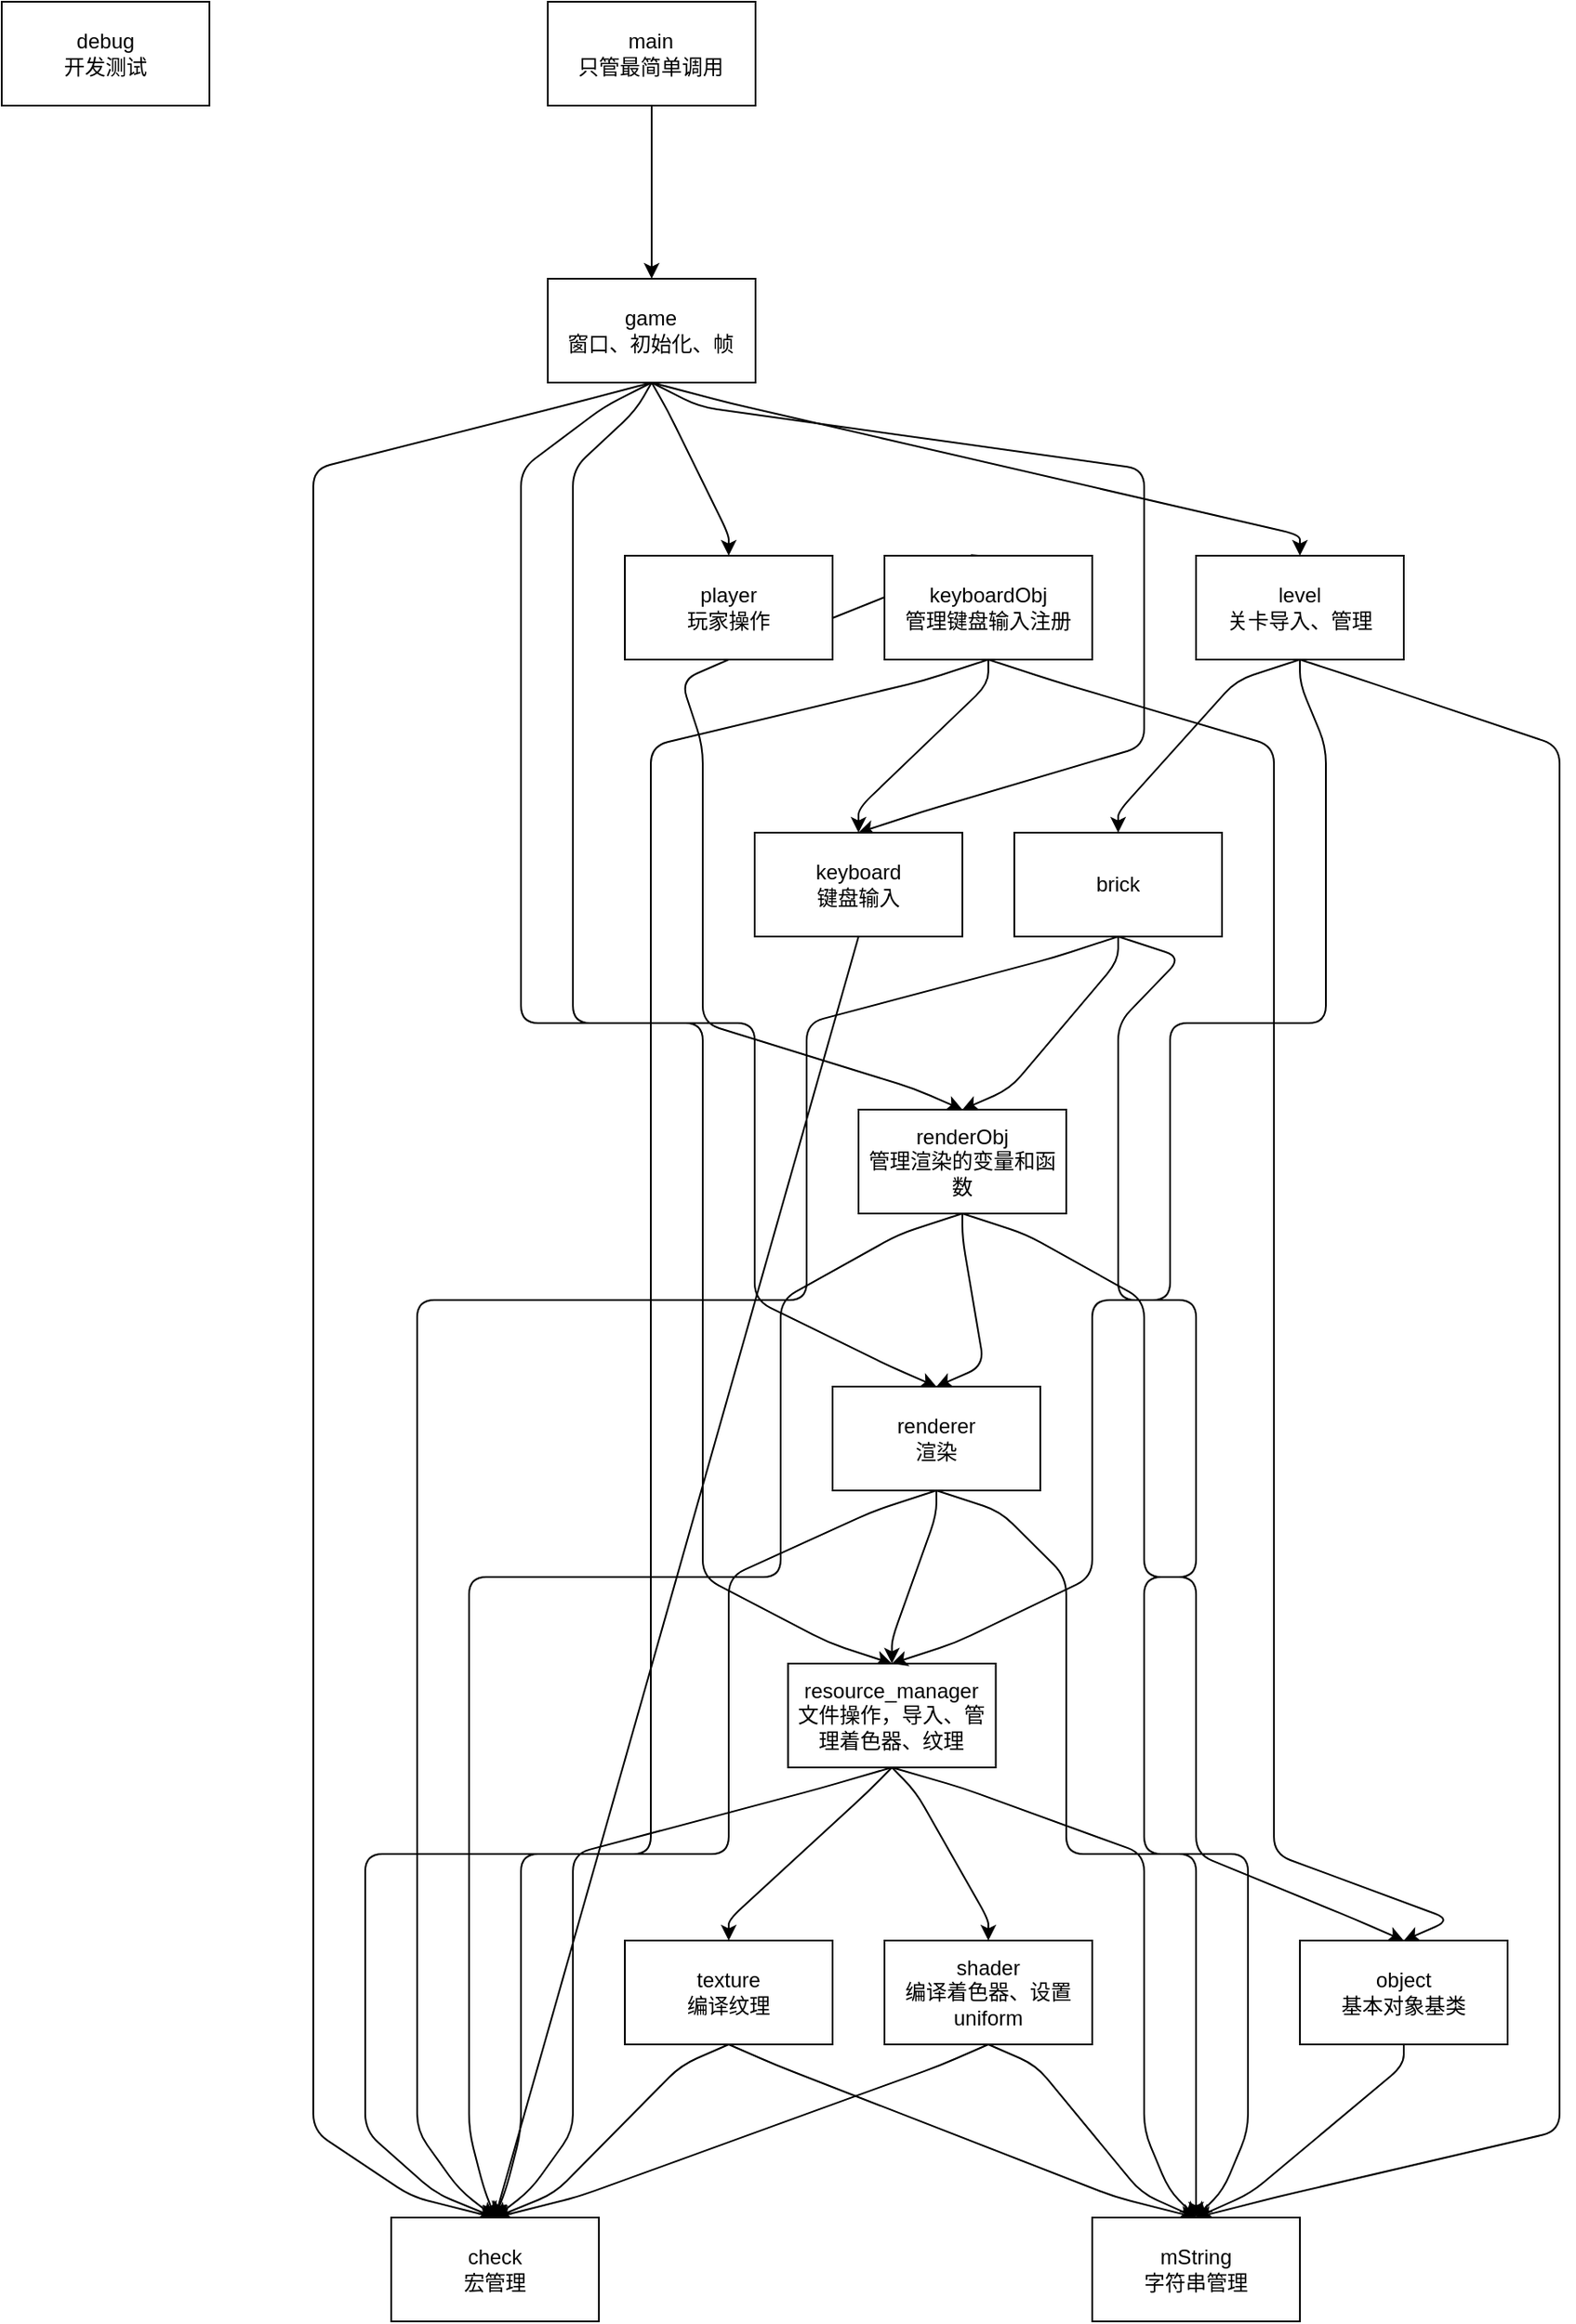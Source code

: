 <mxfile>
    <diagram id="ZIsLrHJgNXRA1_q-NFZV" name="第 1 页">
        <mxGraphModel dx="757" dy="396" grid="1" gridSize="10" guides="1" tooltips="1" connect="1" arrows="1" fold="1" page="1" pageScale="1" pageWidth="1169" pageHeight="1654" math="0" shadow="0">
            <root>
                <mxCell id="0"/>
                <mxCell id="1" parent="0"/>
                <mxCell id="4" value="" style="edgeStyle=none;html=1;noEdgeStyle=1;orthogonal=1;" parent="1" source="2" target="3" edge="1">
                    <mxGeometry relative="1" as="geometry">
                        <Array as="points">
                            <mxPoint x="375.481" y="72"/>
                            <mxPoint x="375.481" y="148"/>
                        </Array>
                    </mxGeometry>
                </mxCell>
                <mxCell id="2" value="main&lt;br&gt;只管最简单调用" style="rounded=0;whiteSpace=wrap;html=1;" parent="1" vertex="1">
                    <mxGeometry x="315.481" width="120" height="60" as="geometry"/>
                </mxCell>
                <mxCell id="11" style="edgeStyle=none;html=1;exitX=0.5;exitY=1;exitDx=0;exitDy=0;entryX=0.5;entryY=0;entryDx=0;entryDy=0;noEdgeStyle=1;orthogonal=1;" parent="1" source="3" target="10" edge="1">
                    <mxGeometry relative="1" as="geometry">
                        <Array as="points">
                            <mxPoint x="402.981" y="234"/>
                            <mxPoint x="660" y="270"/>
                            <mxPoint x="660" y="430"/>
                            <mxPoint x="531.667" y="468"/>
                        </Array>
                    </mxGeometry>
                </mxCell>
                <mxCell id="21" style="edgeStyle=none;html=1;exitX=0.5;exitY=1;exitDx=0;exitDy=0;entryX=0.5;entryY=0;entryDx=0;entryDy=0;noEdgeStyle=1;orthogonal=1;" parent="1" source="3" target="20" edge="1">
                    <mxGeometry relative="1" as="geometry">
                        <Array as="points">
                            <mxPoint x="366.314" y="236"/>
                            <mxPoint x="330" y="270"/>
                            <mxPoint x="330" y="430"/>
                            <mxPoint x="330" y="430"/>
                            <mxPoint x="330" y="590"/>
                            <mxPoint x="435" y="590"/>
                            <mxPoint x="435" y="750"/>
                            <mxPoint x="512.5" y="788"/>
                        </Array>
                    </mxGeometry>
                </mxCell>
                <mxCell id="24" style="edgeStyle=none;html=1;exitX=0.5;exitY=1;exitDx=0;exitDy=0;entryX=0.5;entryY=0;entryDx=0;entryDy=0;noEdgeStyle=1;orthogonal=1;" parent="1" source="3" target="12" edge="1">
                    <mxGeometry relative="1" as="geometry">
                        <Array as="points">
                            <mxPoint x="347.981" y="234"/>
                            <mxPoint x="300" y="270"/>
                            <mxPoint x="300" y="430"/>
                            <mxPoint x="300" y="430"/>
                            <mxPoint x="300" y="590"/>
                            <mxPoint x="405" y="590"/>
                            <mxPoint x="405" y="750"/>
                            <mxPoint x="405" y="750"/>
                            <mxPoint x="405" y="910"/>
                            <mxPoint x="477.619" y="948"/>
                        </Array>
                    </mxGeometry>
                </mxCell>
                <mxCell id="34" style="edgeStyle=none;html=1;exitX=0.5;exitY=1;exitDx=0;exitDy=0;entryX=0.5;entryY=0;entryDx=0;entryDy=0;noEdgeStyle=1;orthogonal=1;" parent="1" source="3" target="32" edge="1">
                    <mxGeometry relative="1" as="geometry">
                        <Array as="points">
                            <mxPoint x="329.648" y="232"/>
                            <mxPoint x="180" y="270"/>
                            <mxPoint x="180" y="430"/>
                            <mxPoint x="180" y="430"/>
                            <mxPoint x="180" y="590"/>
                            <mxPoint x="180" y="590"/>
                            <mxPoint x="180" y="750"/>
                            <mxPoint x="180" y="750"/>
                            <mxPoint x="180" y="910"/>
                            <mxPoint x="180" y="910"/>
                            <mxPoint x="180" y="1070"/>
                            <mxPoint x="180" y="1070"/>
                            <mxPoint x="180" y="1230"/>
                            <mxPoint x="236.875" y="1268"/>
                        </Array>
                    </mxGeometry>
                </mxCell>
                <mxCell id="40" style="edgeStyle=none;html=1;exitX=0.5;exitY=1;exitDx=0;exitDy=0;entryX=0.5;entryY=0;entryDx=0;entryDy=0;noEdgeStyle=1;orthogonal=1;" parent="1" source="3" target="28" edge="1">
                    <mxGeometry relative="1" as="geometry">
                        <Array as="points">
                            <mxPoint x="421.314" y="232"/>
                            <mxPoint x="750" y="308"/>
                        </Array>
                    </mxGeometry>
                </mxCell>
                <mxCell id="55" style="edgeStyle=none;html=1;exitX=0.5;exitY=1;exitDx=0;exitDy=0;entryX=0.5;entryY=0;entryDx=0;entryDy=0;noEdgeStyle=1;orthogonal=1;" edge="1" parent="1" source="3" target="53">
                    <mxGeometry relative="1" as="geometry">
                        <Array as="points">
                            <mxPoint x="384.648" y="236"/>
                            <mxPoint x="420" y="308"/>
                        </Array>
                    </mxGeometry>
                </mxCell>
                <mxCell id="3" value="game&lt;br&gt;窗口、初始化、帧" style="rounded=0;whiteSpace=wrap;html=1;" parent="1" vertex="1">
                    <mxGeometry x="315.481" y="160" width="120" height="60" as="geometry"/>
                </mxCell>
                <mxCell id="7" value="debug&lt;br&gt;开发测试" style="rounded=0;whiteSpace=wrap;html=1;" parent="1" vertex="1">
                    <mxGeometry width="120" height="60" as="geometry"/>
                </mxCell>
                <mxCell id="62" style="edgeStyle=none;html=1;exitX=0.5;exitY=1;exitDx=0;exitDy=0;entryX=0.5;entryY=0;entryDx=0;entryDy=0;" edge="1" parent="1" source="10" target="32">
                    <mxGeometry relative="1" as="geometry"/>
                </mxCell>
                <mxCell id="10" value="keyboard&lt;br&gt;键盘输入" style="rounded=0;whiteSpace=wrap;html=1;" parent="1" vertex="1">
                    <mxGeometry x="435" y="480" width="120" height="60" as="geometry"/>
                </mxCell>
                <mxCell id="15" style="edgeStyle=none;html=1;exitX=0.5;exitY=1;exitDx=0;exitDy=0;entryX=0.5;entryY=0;entryDx=0;entryDy=0;noEdgeStyle=1;orthogonal=1;" parent="1" source="12" target="14" edge="1">
                    <mxGeometry relative="1" as="geometry">
                        <Array as="points">
                            <mxPoint x="528.036" y="1034"/>
                            <mxPoint x="570" y="1108"/>
                        </Array>
                    </mxGeometry>
                </mxCell>
                <mxCell id="18" style="edgeStyle=none;html=1;exitX=0.5;exitY=1;exitDx=0;exitDy=0;entryX=0.5;entryY=0;entryDx=0;entryDy=0;noEdgeStyle=1;orthogonal=1;" parent="1" source="12" target="17" edge="1">
                    <mxGeometry relative="1" as="geometry">
                        <Array as="points">
                            <mxPoint x="500.536" y="1034"/>
                            <mxPoint x="420" y="1108"/>
                        </Array>
                    </mxGeometry>
                </mxCell>
                <mxCell id="41" style="edgeStyle=none;html=1;exitX=0.5;exitY=1;exitDx=0;exitDy=0;entryX=0.5;entryY=0;entryDx=0;entryDy=0;noEdgeStyle=1;orthogonal=1;" parent="1" source="12" target="32" edge="1">
                    <mxGeometry relative="1" as="geometry">
                        <Array as="points">
                            <mxPoint x="473.036" y="1032"/>
                            <mxPoint x="330" y="1070"/>
                            <mxPoint x="330" y="1230"/>
                            <mxPoint x="305.625" y="1264"/>
                        </Array>
                    </mxGeometry>
                </mxCell>
                <mxCell id="42" style="edgeStyle=none;html=1;exitX=0.5;exitY=1;exitDx=0;exitDy=0;entryX=0.5;entryY=0;entryDx=0;entryDy=0;noEdgeStyle=1;orthogonal=1;" parent="1" source="12" target="31" edge="1">
                    <mxGeometry relative="1" as="geometry">
                        <Array as="points">
                            <mxPoint x="555.536" y="1032"/>
                            <mxPoint x="660" y="1070"/>
                            <mxPoint x="660" y="1230"/>
                            <mxPoint x="674.286" y="1264"/>
                        </Array>
                    </mxGeometry>
                </mxCell>
                <mxCell id="12" value="resource_manager&lt;br&gt;文件操作，导入、管理着色器、纹理" style="rounded=0;whiteSpace=wrap;html=1;" parent="1" vertex="1">
                    <mxGeometry x="454.286" y="960" width="120" height="60" as="geometry"/>
                </mxCell>
                <mxCell id="43" style="edgeStyle=none;html=1;exitX=0.5;exitY=1;exitDx=0;exitDy=0;entryX=0.5;entryY=0;entryDx=0;entryDy=0;noEdgeStyle=1;orthogonal=1;" parent="1" source="14" target="32" edge="1">
                    <mxGeometry relative="1" as="geometry">
                        <Array as="points">
                            <mxPoint x="542.5" y="1192"/>
                            <mxPoint x="333.125" y="1268"/>
                        </Array>
                    </mxGeometry>
                </mxCell>
                <mxCell id="44" style="edgeStyle=none;html=1;exitX=0.5;exitY=1;exitDx=0;exitDy=0;entryX=0.5;entryY=0;entryDx=0;entryDy=0;noEdgeStyle=1;orthogonal=1;" parent="1" source="14" target="31" edge="1">
                    <mxGeometry relative="1" as="geometry">
                        <Array as="points">
                            <mxPoint x="597.5" y="1192"/>
                            <mxPoint x="658.571" y="1266"/>
                        </Array>
                    </mxGeometry>
                </mxCell>
                <mxCell id="14" value="shader&lt;br&gt;编译着色器、设置uniform" style="rounded=0;whiteSpace=wrap;html=1;" parent="1" vertex="1">
                    <mxGeometry x="510" y="1120" width="120" height="60" as="geometry"/>
                </mxCell>
                <mxCell id="45" style="edgeStyle=none;html=1;exitX=0.5;exitY=1;exitDx=0;exitDy=0;entryX=0.5;entryY=0;entryDx=0;entryDy=0;noEdgeStyle=1;orthogonal=1;" parent="1" source="17" target="32" edge="1">
                    <mxGeometry relative="1" as="geometry">
                        <Array as="points">
                            <mxPoint x="392.5" y="1192"/>
                            <mxPoint x="319.375" y="1266"/>
                        </Array>
                    </mxGeometry>
                </mxCell>
                <mxCell id="46" style="edgeStyle=none;html=1;exitX=0.5;exitY=1;exitDx=0;exitDy=0;entryX=0.5;entryY=0;entryDx=0;entryDy=0;noEdgeStyle=1;orthogonal=1;" parent="1" source="17" target="31" edge="1">
                    <mxGeometry relative="1" as="geometry">
                        <Array as="points">
                            <mxPoint x="447.5" y="1192"/>
                            <mxPoint x="642.857" y="1268"/>
                        </Array>
                    </mxGeometry>
                </mxCell>
                <mxCell id="17" value="texture&lt;br&gt;编译纹理" style="rounded=0;whiteSpace=wrap;html=1;" parent="1" vertex="1">
                    <mxGeometry x="360" y="1120" width="120" height="60" as="geometry"/>
                </mxCell>
                <mxCell id="37" style="edgeStyle=none;html=1;exitX=0.5;exitY=1;exitDx=0;exitDy=0;entryX=0.5;entryY=0;entryDx=0;entryDy=0;noEdgeStyle=1;orthogonal=1;" parent="1" source="19" target="31" edge="1">
                    <mxGeometry relative="1" as="geometry">
                        <Array as="points">
                            <mxPoint x="810" y="1192"/>
                            <mxPoint x="721.429" y="1266"/>
                        </Array>
                    </mxGeometry>
                </mxCell>
                <mxCell id="19" value="object&lt;br&gt;基本对象基类" style="rounded=0;whiteSpace=wrap;html=1;" parent="1" vertex="1">
                    <mxGeometry x="750" y="1120" width="120" height="60" as="geometry"/>
                </mxCell>
                <mxCell id="22" style="edgeStyle=none;html=1;exitX=0.5;exitY=1;exitDx=0;exitDy=0;entryX=0.5;entryY=0;entryDx=0;entryDy=0;noEdgeStyle=1;orthogonal=1;" parent="1" source="20" target="12" edge="1">
                    <mxGeometry relative="1" as="geometry">
                        <Array as="points">
                            <mxPoint x="540" y="874"/>
                            <mxPoint x="514.286" y="946"/>
                        </Array>
                    </mxGeometry>
                </mxCell>
                <mxCell id="38" style="edgeStyle=none;html=1;exitX=0.5;exitY=1;exitDx=0;exitDy=0;entryX=0.5;entryY=0;entryDx=0;entryDy=0;noEdgeStyle=1;orthogonal=1;" parent="1" source="20" target="31" edge="1">
                    <mxGeometry relative="1" as="geometry">
                        <Array as="points">
                            <mxPoint x="576.667" y="872"/>
                            <mxPoint x="615" y="910"/>
                            <mxPoint x="615" y="1070"/>
                            <mxPoint x="690" y="1070"/>
                            <mxPoint x="690" y="1230"/>
                            <mxPoint x="690.0" y="1262"/>
                        </Array>
                    </mxGeometry>
                </mxCell>
                <mxCell id="39" style="edgeStyle=none;html=1;exitX=0.5;exitY=1;exitDx=0;exitDy=0;entryX=0.5;entryY=0;entryDx=0;entryDy=0;noEdgeStyle=1;orthogonal=1;" parent="1" source="20" target="32" edge="1">
                    <mxGeometry relative="1" as="geometry">
                        <Array as="points">
                            <mxPoint x="503.333" y="872"/>
                            <mxPoint x="420" y="910"/>
                            <mxPoint x="420" y="1070"/>
                            <mxPoint x="210" y="1070"/>
                            <mxPoint x="210" y="1230"/>
                            <mxPoint x="250.625" y="1266"/>
                        </Array>
                    </mxGeometry>
                </mxCell>
                <mxCell id="20" value="renderer&lt;br&gt;渲染" style="rounded=0;whiteSpace=wrap;html=1;" parent="1" vertex="1">
                    <mxGeometry x="480" y="800" width="120" height="60" as="geometry"/>
                </mxCell>
                <mxCell id="33" style="edgeStyle=none;html=1;exitX=0.5;exitY=1;exitDx=0;exitDy=0;entryX=0.5;entryY=0;entryDx=0;entryDy=0;noEdgeStyle=1;orthogonal=1;" parent="1" source="25" target="31" edge="1">
                    <mxGeometry relative="1" as="geometry">
                        <Array as="points">
                            <mxPoint x="681.667" y="552"/>
                            <mxPoint x="645" y="590"/>
                            <mxPoint x="645" y="750"/>
                            <mxPoint x="690" y="750"/>
                            <mxPoint x="690" y="910"/>
                            <mxPoint x="660" y="910"/>
                            <mxPoint x="660" y="1070"/>
                            <mxPoint x="720" y="1070"/>
                            <mxPoint x="720" y="1230"/>
                            <mxPoint x="705.714" y="1264"/>
                        </Array>
                    </mxGeometry>
                </mxCell>
                <mxCell id="51" style="edgeStyle=none;html=1;exitX=0.5;exitY=1;exitDx=0;exitDy=0;entryX=0.5;entryY=0;entryDx=0;entryDy=0;noEdgeStyle=1;orthogonal=1;" edge="1" parent="1" source="25" target="47">
                    <mxGeometry relative="1" as="geometry">
                        <Array as="points">
                            <mxPoint x="645" y="554"/>
                            <mxPoint x="582.5" y="628"/>
                        </Array>
                    </mxGeometry>
                </mxCell>
                <mxCell id="52" style="edgeStyle=none;html=1;exitX=0.5;exitY=1;exitDx=0;exitDy=0;entryX=0.5;entryY=0;entryDx=0;entryDy=0;noEdgeStyle=1;orthogonal=1;" edge="1" parent="1" source="25" target="32">
                    <mxGeometry relative="1" as="geometry">
                        <Array as="points">
                            <mxPoint x="608.333" y="552"/>
                            <mxPoint x="465" y="590"/>
                            <mxPoint x="465" y="750"/>
                            <mxPoint x="240" y="750"/>
                            <mxPoint x="240" y="910"/>
                            <mxPoint x="240" y="910"/>
                            <mxPoint x="240" y="1070"/>
                            <mxPoint x="240" y="1070"/>
                            <mxPoint x="240" y="1230"/>
                            <mxPoint x="264.375" y="1264"/>
                        </Array>
                    </mxGeometry>
                </mxCell>
                <mxCell id="25" value="brick" style="rounded=0;whiteSpace=wrap;html=1;" parent="1" vertex="1">
                    <mxGeometry x="585" y="480" width="120" height="60" as="geometry"/>
                </mxCell>
                <mxCell id="29" style="edgeStyle=none;html=1;exitX=0.5;exitY=1;exitDx=0;exitDy=0;entryX=0.5;entryY=0;entryDx=0;entryDy=0;noEdgeStyle=1;orthogonal=1;" parent="1" source="28" target="25" edge="1">
                    <mxGeometry relative="1" as="geometry">
                        <Array as="points">
                            <mxPoint x="713.333" y="392"/>
                            <mxPoint x="645" y="468"/>
                        </Array>
                    </mxGeometry>
                </mxCell>
                <mxCell id="30" style="edgeStyle=none;html=1;exitX=0.5;exitY=1;exitDx=0;exitDy=0;entryX=0.5;entryY=0;entryDx=0;entryDy=0;noEdgeStyle=1;orthogonal=1;" parent="1" source="28" target="12" edge="1">
                    <mxGeometry relative="1" as="geometry">
                        <Array as="points">
                            <mxPoint x="750" y="394"/>
                            <mxPoint x="765" y="430"/>
                            <mxPoint x="765" y="590"/>
                            <mxPoint x="675" y="590"/>
                            <mxPoint x="675" y="750"/>
                            <mxPoint x="630" y="750"/>
                            <mxPoint x="630" y="910"/>
                            <mxPoint x="550.952" y="948"/>
                        </Array>
                    </mxGeometry>
                </mxCell>
                <mxCell id="36" style="edgeStyle=none;html=1;exitX=0.5;exitY=1;exitDx=0;exitDy=0;entryX=0.5;entryY=0;entryDx=0;entryDy=0;noEdgeStyle=1;orthogonal=1;" parent="1" source="28" target="31" edge="1">
                    <mxGeometry relative="1" as="geometry">
                        <Array as="points">
                            <mxPoint x="786.667" y="392"/>
                            <mxPoint x="900" y="430"/>
                            <mxPoint x="900" y="590"/>
                            <mxPoint x="900" y="590"/>
                            <mxPoint x="900" y="750"/>
                            <mxPoint x="900" y="750"/>
                            <mxPoint x="900" y="910"/>
                            <mxPoint x="900" y="910"/>
                            <mxPoint x="900" y="1070"/>
                            <mxPoint x="900" y="1070"/>
                            <mxPoint x="900" y="1230"/>
                            <mxPoint x="737.143" y="1268"/>
                        </Array>
                    </mxGeometry>
                </mxCell>
                <mxCell id="28" value="level&lt;br&gt;关卡导入、管理" style="rounded=0;whiteSpace=wrap;html=1;" parent="1" vertex="1">
                    <mxGeometry x="690" y="320" width="120" height="60" as="geometry"/>
                </mxCell>
                <mxCell id="31" value="mString&lt;br&gt;字符串管理" style="rounded=0;whiteSpace=wrap;html=1;" parent="1" vertex="1">
                    <mxGeometry x="630" y="1280" width="120" height="60" as="geometry"/>
                </mxCell>
                <mxCell id="32" value="check&lt;br&gt;宏管理" style="rounded=0;whiteSpace=wrap;html=1;" parent="1" vertex="1">
                    <mxGeometry x="225" y="1280" width="120" height="60" as="geometry"/>
                </mxCell>
                <mxCell id="48" style="edgeStyle=none;html=1;exitX=0.5;exitY=1;exitDx=0;exitDy=0;entryX=0.5;entryY=0;entryDx=0;entryDy=0;noEdgeStyle=1;orthogonal=1;" edge="1" parent="1" source="47" target="19">
                    <mxGeometry relative="1" as="geometry">
                        <Array as="points">
                            <mxPoint x="591.667" y="712"/>
                            <mxPoint x="660" y="750"/>
                            <mxPoint x="660" y="910"/>
                            <mxPoint x="690" y="910"/>
                            <mxPoint x="690" y="1070"/>
                            <mxPoint x="782.5" y="1108"/>
                        </Array>
                    </mxGeometry>
                </mxCell>
                <mxCell id="49" style="edgeStyle=none;html=1;exitX=0.5;exitY=1;exitDx=0;exitDy=0;entryX=0.5;entryY=0;entryDx=0;entryDy=0;noEdgeStyle=1;orthogonal=1;" edge="1" parent="1" source="47" target="20">
                    <mxGeometry relative="1" as="geometry">
                        <Array as="points">
                            <mxPoint x="555" y="714"/>
                            <mxPoint x="567.5" y="788"/>
                        </Array>
                    </mxGeometry>
                </mxCell>
                <mxCell id="50" style="edgeStyle=none;html=1;exitX=0.5;exitY=1;exitDx=0;exitDy=0;entryX=0.5;entryY=0;entryDx=0;entryDy=0;noEdgeStyle=1;orthogonal=1;" edge="1" parent="1" source="47" target="32">
                    <mxGeometry relative="1" as="geometry">
                        <Array as="points">
                            <mxPoint x="518.333" y="712"/>
                            <mxPoint x="450" y="750"/>
                            <mxPoint x="450" y="910"/>
                            <mxPoint x="270" y="910"/>
                            <mxPoint x="270" y="1070"/>
                            <mxPoint x="270" y="1070"/>
                            <mxPoint x="270" y="1230"/>
                            <mxPoint x="278.125" y="1262"/>
                        </Array>
                    </mxGeometry>
                </mxCell>
                <mxCell id="47" value="renderObj&lt;br&gt;管理渲染的变量和函数" style="rounded=0;whiteSpace=wrap;html=1;" vertex="1" parent="1">
                    <mxGeometry x="495" y="640" width="120" height="60" as="geometry"/>
                </mxCell>
                <mxCell id="54" style="edgeStyle=none;html=1;exitX=0.5;exitY=1;exitDx=0;exitDy=0;entryX=0.5;entryY=0;entryDx=0;entryDy=0;noEdgeStyle=1;orthogonal=1;" edge="1" parent="1" source="53" target="47">
                    <mxGeometry relative="1" as="geometry">
                        <Array as="points">
                            <mxPoint x="392.5" y="392"/>
                            <mxPoint x="405" y="430"/>
                            <mxPoint x="405" y="590"/>
                            <mxPoint x="527.5" y="628"/>
                        </Array>
                    </mxGeometry>
                </mxCell>
                <mxCell id="61" style="edgeStyle=none;html=1;exitX=0.5;exitY=1;exitDx=0;exitDy=0;entryX=0.5;entryY=0;entryDx=0;entryDy=0;" edge="1" parent="1" source="53" target="57">
                    <mxGeometry relative="1" as="geometry"/>
                </mxCell>
                <mxCell id="53" value="player&lt;br&gt;玩家操作" style="rounded=0;whiteSpace=wrap;html=1;" vertex="1" parent="1">
                    <mxGeometry x="360" y="320" width="120" height="60" as="geometry"/>
                </mxCell>
                <mxCell id="58" style="edgeStyle=none;html=1;exitX=0.5;exitY=1;exitDx=0;exitDy=0;entryX=0.5;entryY=0;entryDx=0;entryDy=0;noEdgeStyle=1;orthogonal=1;" edge="1" parent="1" source="57" target="19">
                    <mxGeometry relative="1" as="geometry">
                        <Array as="points">
                            <mxPoint x="606.667" y="392"/>
                            <mxPoint x="735" y="430"/>
                            <mxPoint x="735" y="590"/>
                            <mxPoint x="735" y="590"/>
                            <mxPoint x="735" y="750"/>
                            <mxPoint x="735" y="750"/>
                            <mxPoint x="735" y="910"/>
                            <mxPoint x="735" y="910"/>
                            <mxPoint x="735" y="1070"/>
                            <mxPoint x="837.5" y="1108"/>
                        </Array>
                    </mxGeometry>
                </mxCell>
                <mxCell id="59" style="edgeStyle=none;html=1;exitX=0.5;exitY=1;exitDx=0;exitDy=0;entryX=0.5;entryY=0;entryDx=0;entryDy=0;noEdgeStyle=1;orthogonal=1;" edge="1" parent="1" source="57" target="10">
                    <mxGeometry relative="1" as="geometry">
                        <Array as="points">
                            <mxPoint x="570" y="394"/>
                            <mxPoint x="495" y="466"/>
                        </Array>
                    </mxGeometry>
                </mxCell>
                <mxCell id="60" style="edgeStyle=none;html=1;exitX=0.5;exitY=1;exitDx=0;exitDy=0;entryX=0.5;entryY=0;entryDx=0;entryDy=0;noEdgeStyle=1;orthogonal=1;" edge="1" parent="1" source="57" target="32">
                    <mxGeometry relative="1" as="geometry">
                        <Array as="points">
                            <mxPoint x="533.333" y="392"/>
                            <mxPoint x="375" y="430"/>
                            <mxPoint x="375" y="590"/>
                            <mxPoint x="375" y="590"/>
                            <mxPoint x="375" y="750"/>
                            <mxPoint x="375" y="750"/>
                            <mxPoint x="375" y="910"/>
                            <mxPoint x="375" y="910"/>
                            <mxPoint x="375" y="1070"/>
                            <mxPoint x="300" y="1070"/>
                            <mxPoint x="300" y="1230"/>
                            <mxPoint x="291.875" y="1262"/>
                        </Array>
                    </mxGeometry>
                </mxCell>
                <mxCell id="57" value="keyboardObj&lt;br&gt;管理键盘输入注册" style="rounded=0;whiteSpace=wrap;html=1;" vertex="1" parent="1">
                    <mxGeometry x="510" y="320" width="120" height="60" as="geometry"/>
                </mxCell>
            </root>
        </mxGraphModel>
    </diagram>
</mxfile>